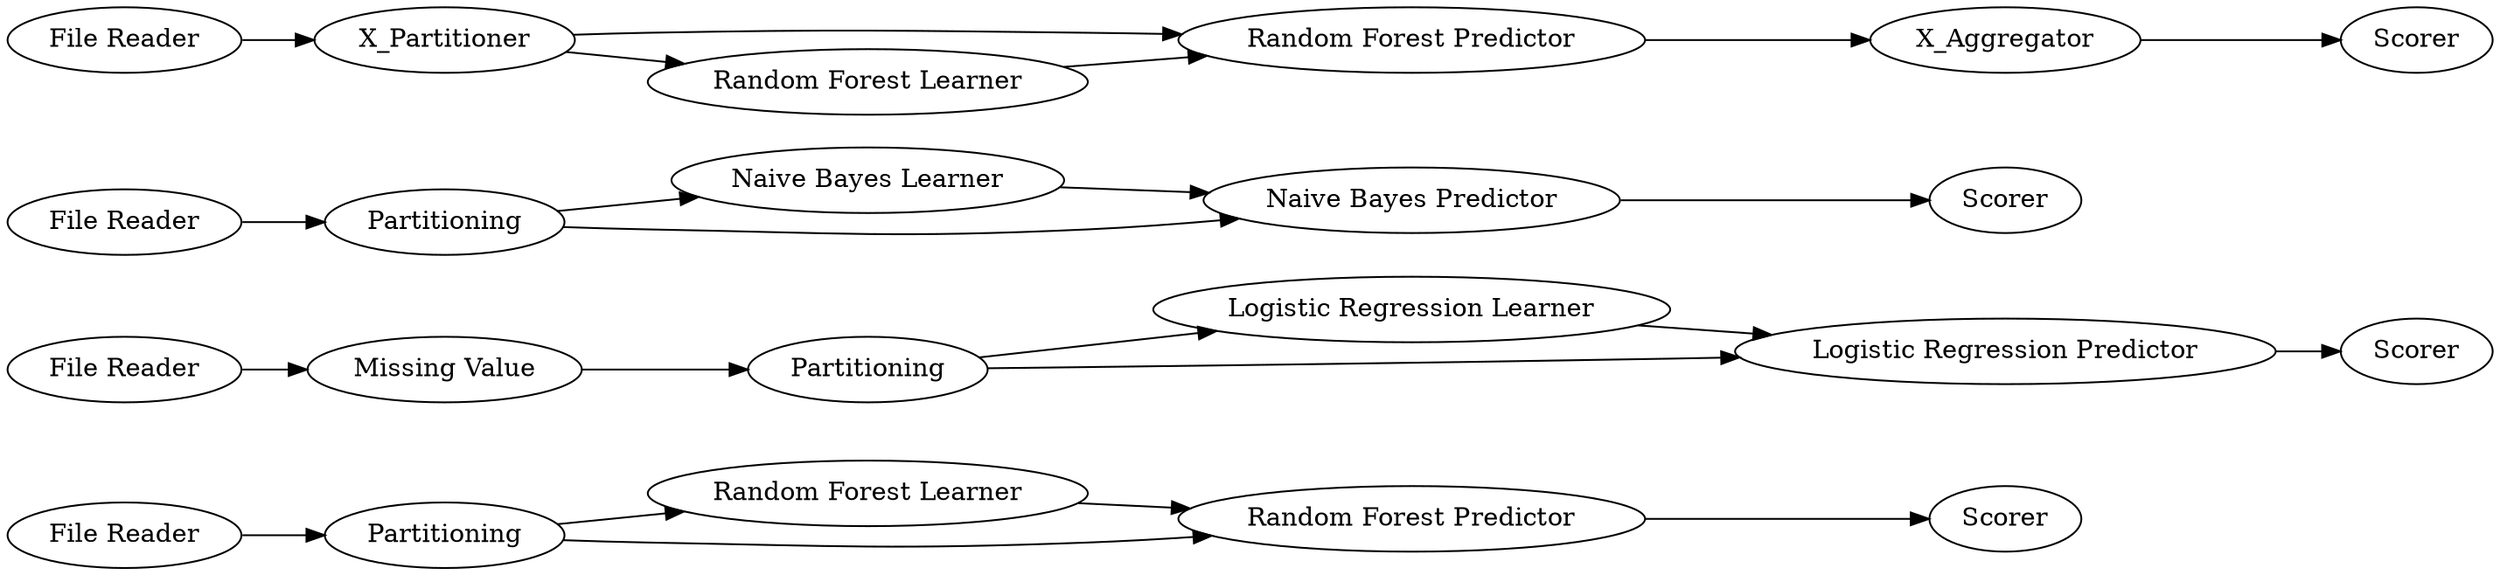 digraph {
	1 [label="File Reader"]
	2 [label=Partitioning]
	3 [label="Random Forest Learner"]
	4 [label="Random Forest Predictor"]
	5 [label=Scorer]
	7 [label=Partitioning]
	8 [label="File Reader"]
	9 [label=Scorer]
	11 [label="Logistic Regression Learner"]
	12 [label="Logistic Regression Predictor"]
	13 [label=Partitioning]
	14 [label=Scorer]
	17 [label="File Reader"]
	18 [label="Naive Bayes Learner"]
	19 [label="Naive Bayes Predictor"]
	20 [label="Missing Value"]
	21 [label="Random Forest Predictor"]
	22 [label="File Reader"]
	24 [label=Scorer]
	25 [label="Random Forest Learner"]
	26 [label=X_Partitioner]
	27 [label=X_Aggregator]
	1 -> 2
	2 -> 3
	2 -> 4
	3 -> 4
	4 -> 5
	7 -> 11
	7 -> 12
	8 -> 20
	11 -> 12
	12 -> 9
	13 -> 18
	13 -> 19
	17 -> 13
	18 -> 19
	19 -> 14
	20 -> 7
	21 -> 27
	22 -> 26
	25 -> 21
	26 -> 25
	26 -> 21
	27 -> 24
	rankdir=LR
}
